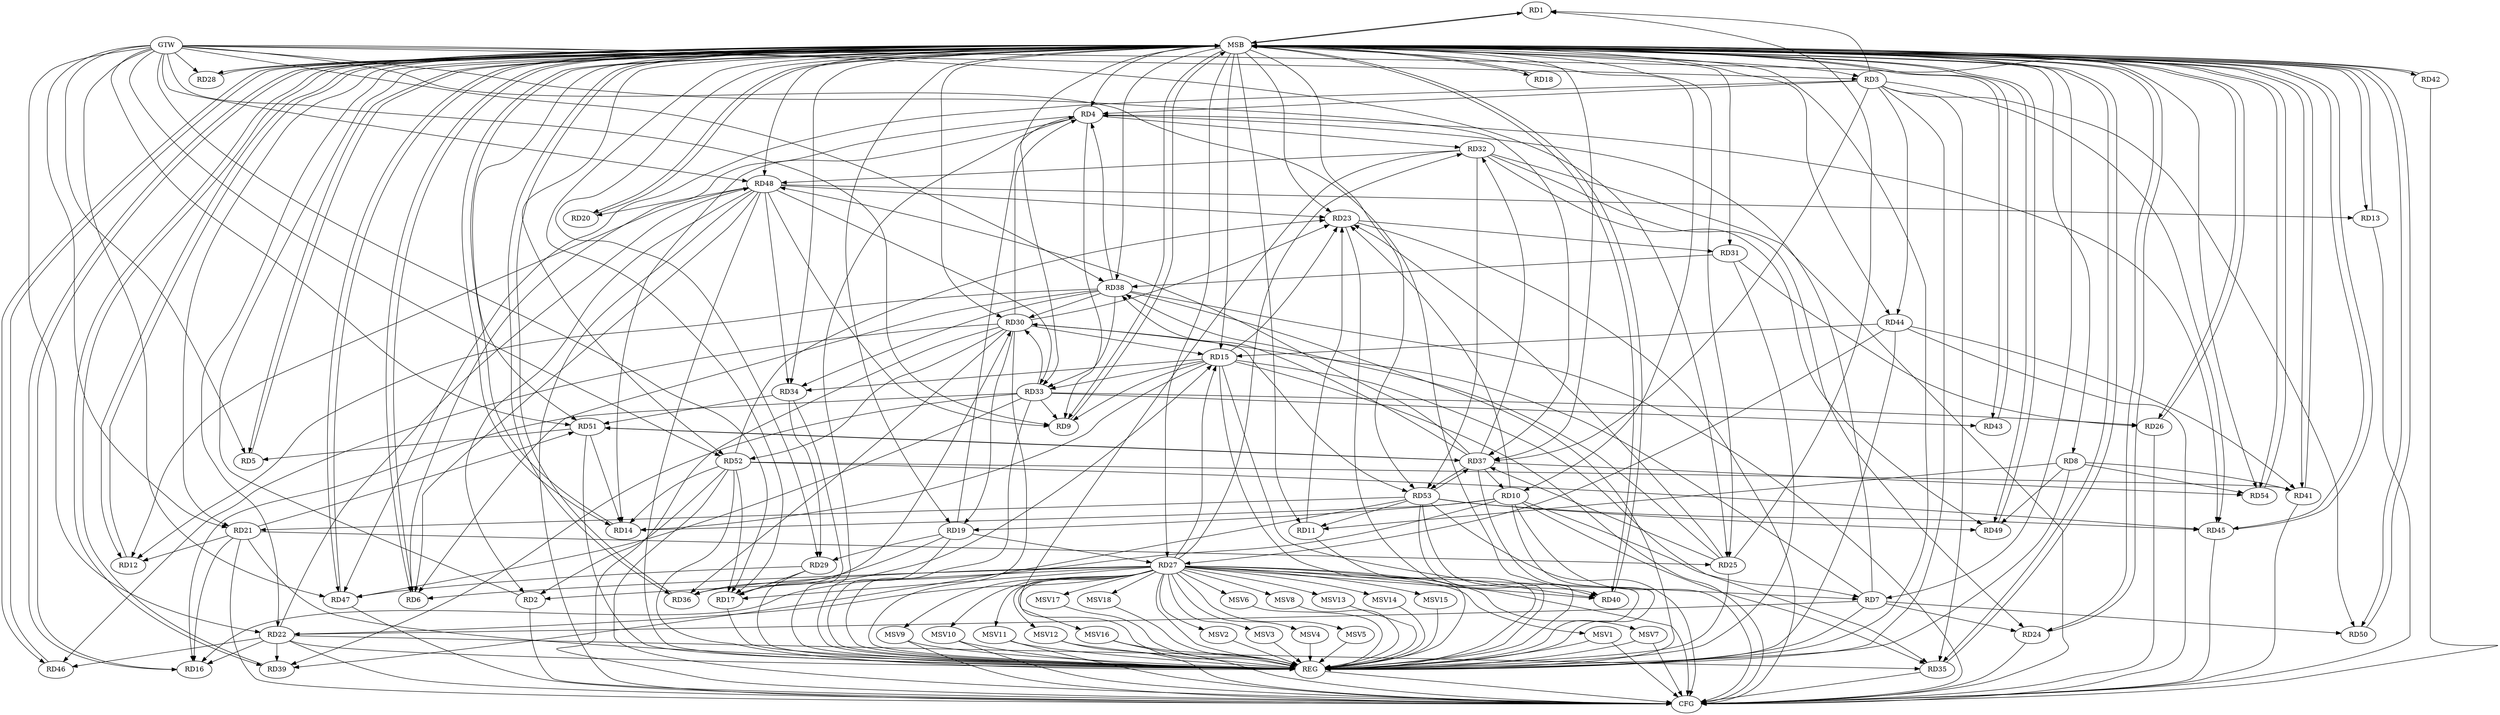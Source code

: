 strict digraph G {
  RD1 [ label="RD1" ];
  RD2 [ label="RD2" ];
  RD3 [ label="RD3" ];
  RD4 [ label="RD4" ];
  RD5 [ label="RD5" ];
  RD6 [ label="RD6" ];
  RD7 [ label="RD7" ];
  RD8 [ label="RD8" ];
  RD9 [ label="RD9" ];
  RD10 [ label="RD10" ];
  RD11 [ label="RD11" ];
  RD12 [ label="RD12" ];
  RD13 [ label="RD13" ];
  RD14 [ label="RD14" ];
  RD15 [ label="RD15" ];
  RD16 [ label="RD16" ];
  RD17 [ label="RD17" ];
  RD18 [ label="RD18" ];
  RD19 [ label="RD19" ];
  RD20 [ label="RD20" ];
  RD21 [ label="RD21" ];
  RD22 [ label="RD22" ];
  RD23 [ label="RD23" ];
  RD24 [ label="RD24" ];
  RD25 [ label="RD25" ];
  RD26 [ label="RD26" ];
  RD27 [ label="RD27" ];
  RD28 [ label="RD28" ];
  RD29 [ label="RD29" ];
  RD30 [ label="RD30" ];
  RD31 [ label="RD31" ];
  RD32 [ label="RD32" ];
  RD33 [ label="RD33" ];
  RD34 [ label="RD34" ];
  RD35 [ label="RD35" ];
  RD36 [ label="RD36" ];
  RD37 [ label="RD37" ];
  RD38 [ label="RD38" ];
  RD39 [ label="RD39" ];
  RD40 [ label="RD40" ];
  RD41 [ label="RD41" ];
  RD42 [ label="RD42" ];
  RD43 [ label="RD43" ];
  RD44 [ label="RD44" ];
  RD45 [ label="RD45" ];
  RD46 [ label="RD46" ];
  RD47 [ label="RD47" ];
  RD48 [ label="RD48" ];
  RD49 [ label="RD49" ];
  RD50 [ label="RD50" ];
  RD51 [ label="RD51" ];
  RD52 [ label="RD52" ];
  RD53 [ label="RD53" ];
  RD54 [ label="RD54" ];
  GTW [ label="GTW" ];
  REG [ label="REG" ];
  MSB [ label="MSB" ];
  CFG [ label="CFG" ];
  MSV1 [ label="MSV1" ];
  MSV2 [ label="MSV2" ];
  MSV3 [ label="MSV3" ];
  MSV4 [ label="MSV4" ];
  MSV5 [ label="MSV5" ];
  MSV6 [ label="MSV6" ];
  MSV7 [ label="MSV7" ];
  MSV8 [ label="MSV8" ];
  MSV9 [ label="MSV9" ];
  MSV10 [ label="MSV10" ];
  MSV11 [ label="MSV11" ];
  MSV12 [ label="MSV12" ];
  MSV13 [ label="MSV13" ];
  MSV14 [ label="MSV14" ];
  MSV15 [ label="MSV15" ];
  MSV16 [ label="MSV16" ];
  MSV17 [ label="MSV17" ];
  MSV18 [ label="MSV18" ];
  RD3 -> RD1;
  RD25 -> RD1;
  RD27 -> RD2;
  RD48 -> RD2;
  RD52 -> RD2;
  RD3 -> RD4;
  RD3 -> RD35;
  RD3 -> RD37;
  RD3 -> RD44;
  RD3 -> RD45;
  RD3 -> RD47;
  RD3 -> RD50;
  RD4 -> RD6;
  RD7 -> RD4;
  RD4 -> RD9;
  RD4 -> RD14;
  RD19 -> RD4;
  RD30 -> RD4;
  RD4 -> RD32;
  RD38 -> RD4;
  RD4 -> RD45;
  RD51 -> RD5;
  RD27 -> RD6;
  RD38 -> RD6;
  RD48 -> RD6;
  RD10 -> RD7;
  RD7 -> RD22;
  RD7 -> RD24;
  RD27 -> RD7;
  RD7 -> RD30;
  RD7 -> RD50;
  RD8 -> RD11;
  RD8 -> RD41;
  RD8 -> RD49;
  RD8 -> RD54;
  RD15 -> RD9;
  RD33 -> RD9;
  RD48 -> RD9;
  RD10 -> RD14;
  RD10 -> RD16;
  RD10 -> RD19;
  RD10 -> RD23;
  RD10 -> RD35;
  RD37 -> RD10;
  RD11 -> RD23;
  RD53 -> RD11;
  RD21 -> RD12;
  RD38 -> RD12;
  RD48 -> RD12;
  RD48 -> RD13;
  RD15 -> RD14;
  RD51 -> RD14;
  RD52 -> RD14;
  RD17 -> RD15;
  RD15 -> RD23;
  RD27 -> RD15;
  RD30 -> RD15;
  RD15 -> RD33;
  RD15 -> RD34;
  RD15 -> RD35;
  RD15 -> RD40;
  RD44 -> RD15;
  RD21 -> RD16;
  RD22 -> RD16;
  RD33 -> RD16;
  RD27 -> RD17;
  RD29 -> RD17;
  RD17 -> RD30;
  RD52 -> RD17;
  RD19 -> RD27;
  RD19 -> RD29;
  RD30 -> RD19;
  RD19 -> RD36;
  RD48 -> RD20;
  RD21 -> RD25;
  RD21 -> RD51;
  RD53 -> RD21;
  RD27 -> RD22;
  RD22 -> RD35;
  RD22 -> RD39;
  RD22 -> RD46;
  RD22 -> RD48;
  RD25 -> RD23;
  RD30 -> RD23;
  RD23 -> RD31;
  RD48 -> RD23;
  RD52 -> RD23;
  RD32 -> RD24;
  RD25 -> RD37;
  RD25 -> RD38;
  RD31 -> RD26;
  RD33 -> RD26;
  RD27 -> RD32;
  RD27 -> RD36;
  RD27 -> RD40;
  RD44 -> RD27;
  RD34 -> RD29;
  RD29 -> RD47;
  RD33 -> RD30;
  RD30 -> RD36;
  RD38 -> RD30;
  RD30 -> RD46;
  RD30 -> RD52;
  RD30 -> RD53;
  RD31 -> RD38;
  RD37 -> RD32;
  RD32 -> RD48;
  RD32 -> RD49;
  RD32 -> RD53;
  RD38 -> RD33;
  RD33 -> RD39;
  RD33 -> RD43;
  RD33 -> RD47;
  RD48 -> RD33;
  RD38 -> RD34;
  RD48 -> RD34;
  RD34 -> RD51;
  RD37 -> RD38;
  RD37 -> RD48;
  RD37 -> RD51;
  RD51 -> RD37;
  RD37 -> RD53;
  RD53 -> RD37;
  RD37 -> RD54;
  RD53 -> RD39;
  RD53 -> RD40;
  RD44 -> RD41;
  RD52 -> RD41;
  RD52 -> RD45;
  RD53 -> RD45;
  RD53 -> RD49;
  GTW -> RD38;
  GTW -> RD9;
  GTW -> RD28;
  GTW -> RD21;
  GTW -> RD48;
  GTW -> RD3;
  GTW -> RD52;
  GTW -> RD51;
  GTW -> RD25;
  GTW -> RD22;
  GTW -> RD40;
  GTW -> RD47;
  GTW -> RD54;
  GTW -> RD5;
  GTW -> RD17;
  GTW -> RD37;
  RD3 -> REG;
  RD4 -> REG;
  RD7 -> REG;
  RD8 -> REG;
  RD10 -> REG;
  RD11 -> REG;
  RD15 -> REG;
  RD17 -> REG;
  RD19 -> REG;
  RD21 -> REG;
  RD22 -> REG;
  RD23 -> REG;
  RD25 -> REG;
  RD27 -> REG;
  RD29 -> REG;
  RD30 -> REG;
  RD31 -> REG;
  RD32 -> REG;
  RD33 -> REG;
  RD34 -> REG;
  RD37 -> REG;
  RD38 -> REG;
  RD44 -> REG;
  RD48 -> REG;
  RD51 -> REG;
  RD52 -> REG;
  RD53 -> REG;
  RD1 -> MSB;
  MSB -> RD10;
  MSB -> RD22;
  MSB -> RD30;
  MSB -> RD52;
  MSB -> REG;
  RD2 -> MSB;
  MSB -> RD5;
  MSB -> RD15;
  MSB -> RD20;
  MSB -> RD25;
  MSB -> RD28;
  MSB -> RD47;
  RD5 -> MSB;
  MSB -> RD14;
  MSB -> RD17;
  MSB -> RD26;
  RD6 -> MSB;
  MSB -> RD27;
  MSB -> RD39;
  RD9 -> MSB;
  MSB -> RD8;
  MSB -> RD12;
  MSB -> RD35;
  MSB -> RD42;
  MSB -> RD44;
  RD12 -> MSB;
  MSB -> RD6;
  MSB -> RD7;
  MSB -> RD18;
  MSB -> RD24;
  MSB -> RD29;
  MSB -> RD33;
  MSB -> RD54;
  RD13 -> MSB;
  MSB -> RD9;
  MSB -> RD37;
  MSB -> RD38;
  RD14 -> MSB;
  RD16 -> MSB;
  MSB -> RD1;
  MSB -> RD4;
  MSB -> RD46;
  MSB -> RD50;
  RD18 -> MSB;
  MSB -> RD31;
  MSB -> RD49;
  RD20 -> MSB;
  MSB -> RD40;
  RD24 -> MSB;
  MSB -> RD45;
  MSB -> RD48;
  RD26 -> MSB;
  MSB -> RD34;
  RD28 -> MSB;
  MSB -> RD11;
  MSB -> RD21;
  MSB -> RD36;
  RD35 -> MSB;
  RD36 -> MSB;
  MSB -> RD19;
  MSB -> RD43;
  RD39 -> MSB;
  RD40 -> MSB;
  MSB -> RD3;
  MSB -> RD51;
  RD41 -> MSB;
  MSB -> RD16;
  RD42 -> MSB;
  MSB -> RD23;
  RD43 -> MSB;
  RD45 -> MSB;
  MSB -> RD13;
  MSB -> RD41;
  RD46 -> MSB;
  MSB -> RD53;
  RD47 -> MSB;
  RD49 -> MSB;
  RD50 -> MSB;
  RD54 -> MSB;
  RD52 -> CFG;
  RD35 -> CFG;
  RD21 -> CFG;
  RD41 -> CFG;
  RD47 -> CFG;
  RD45 -> CFG;
  RD30 -> CFG;
  RD38 -> CFG;
  RD24 -> CFG;
  RD27 -> CFG;
  RD22 -> CFG;
  RD26 -> CFG;
  RD10 -> CFG;
  RD2 -> CFG;
  RD42 -> CFG;
  RD53 -> CFG;
  RD44 -> CFG;
  RD32 -> CFG;
  RD13 -> CFG;
  RD23 -> CFG;
  RD48 -> CFG;
  RD15 -> CFG;
  REG -> CFG;
  RD27 -> MSV1;
  RD27 -> MSV2;
  RD27 -> MSV3;
  MSV1 -> REG;
  MSV1 -> CFG;
  MSV2 -> REG;
  MSV3 -> REG;
  RD27 -> MSV4;
  RD27 -> MSV5;
  RD27 -> MSV6;
  MSV4 -> REG;
  MSV5 -> REG;
  MSV6 -> REG;
  RD27 -> MSV7;
  MSV7 -> REG;
  MSV7 -> CFG;
  RD27 -> MSV8;
  MSV8 -> REG;
  RD27 -> MSV9;
  MSV9 -> REG;
  MSV9 -> CFG;
  RD27 -> MSV10;
  RD27 -> MSV11;
  MSV10 -> REG;
  MSV10 -> CFG;
  MSV11 -> REG;
  MSV11 -> CFG;
  RD27 -> MSV12;
  RD27 -> MSV13;
  MSV12 -> REG;
  MSV12 -> CFG;
  MSV13 -> REG;
  RD27 -> MSV14;
  MSV14 -> REG;
  RD27 -> MSV15;
  RD27 -> MSV16;
  MSV15 -> REG;
  MSV16 -> REG;
  MSV16 -> CFG;
  RD27 -> MSV17;
  MSV17 -> REG;
  RD27 -> MSV18;
  MSV18 -> REG;
}
